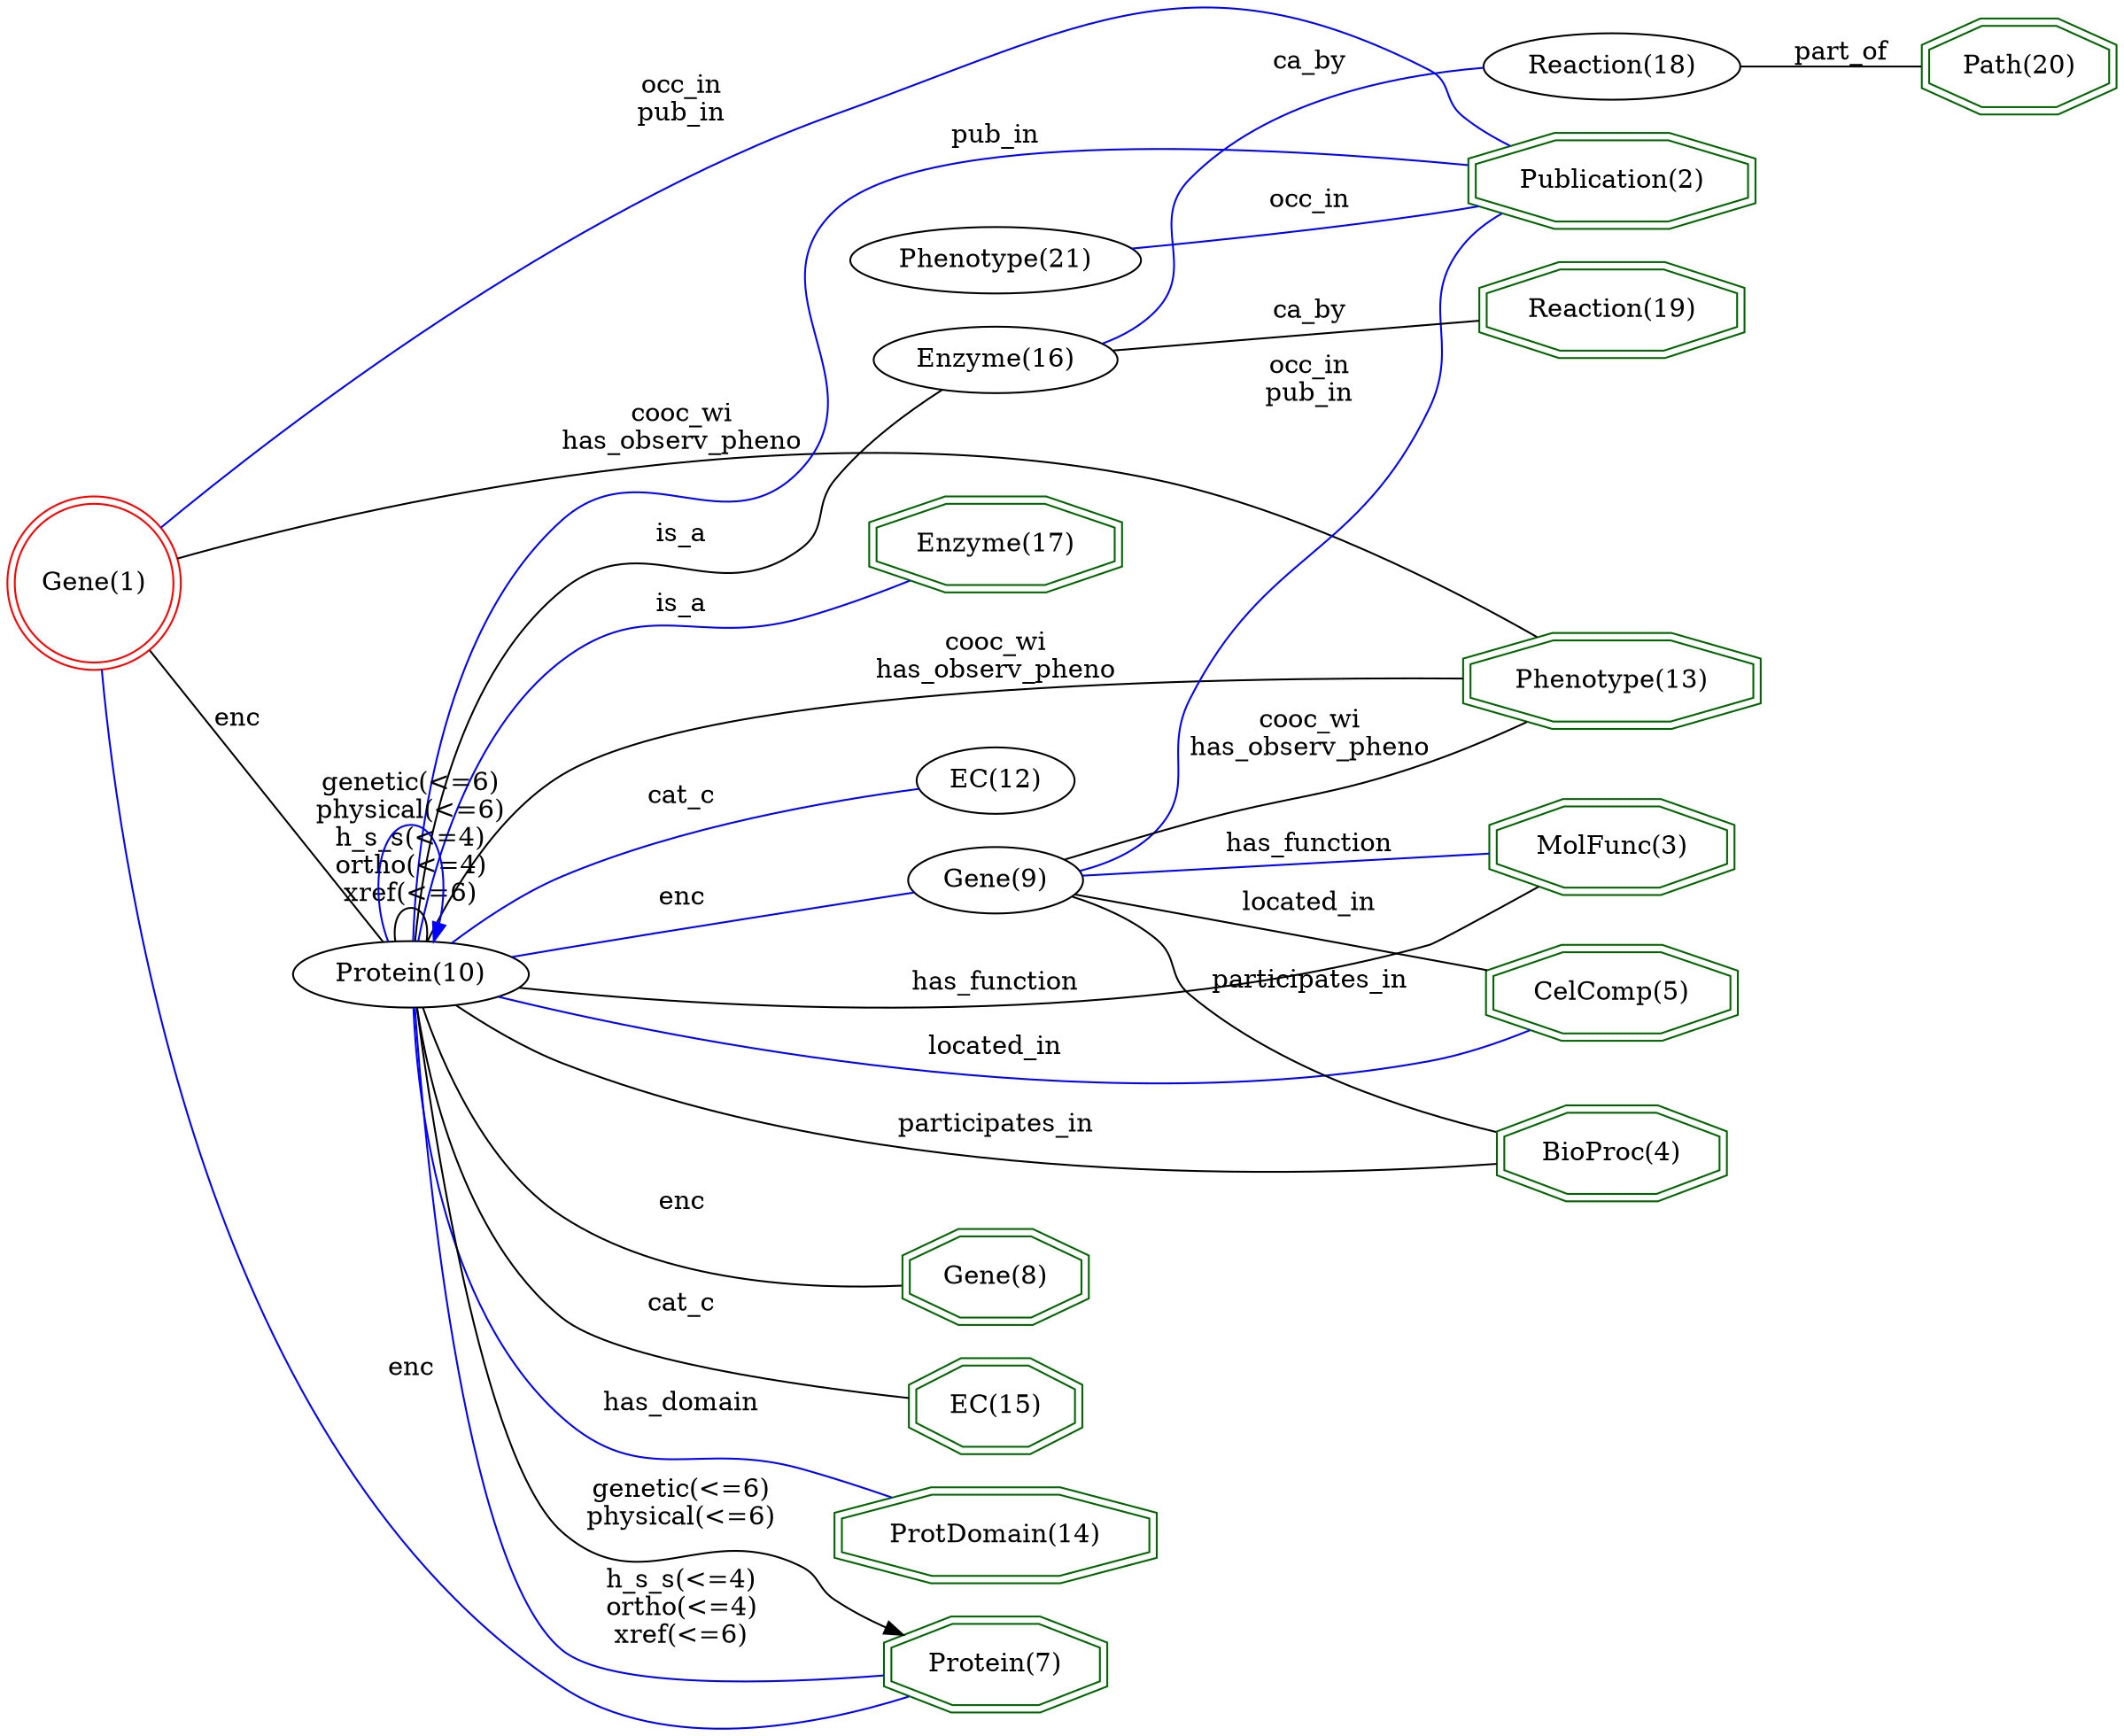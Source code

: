 digraph {
	graph [_draw_="c 9 -#fffffe00 C 7 -#ffffff P 4 0 0 0 868.11 992.95 868.11 992.95 0 ",
		bb="0,0,992.95,868.11",
		dpi=96,
		rankdir=LR,
		xdotversion=1.7
	];
	node [label="\N"];
	"Publication(2)"	[_draw_="c 7 -#006400 p 8 815.31 796.66 815.31 811.57 776.71 822.11 722.12 822.11 683.52 811.57 683.52 796.66 722.12 786.11 776.71 786.11 \
c 7 -#006400 p 8 819.32 793.6 819.32 814.62 777.25 826.11 721.58 826.11 679.51 814.62 679.51 793.6 721.58 782.11 777.25 782.11 ",
		_ldraw_="F 14 11 -Times-Roman c 7 -#000000 T 749.41 799.91 0 80.1 14 -Publication(2) ",
		color=darkgreen,
		height=0.61111,
		pos="749.41,804.11",
		shape=doubleoctagon,
		width=1.9362];
	"Phenotype(13)"	[_draw_="c 7 -#006400 p 8 816.52 530.66 816.52 545.57 777.21 556.11 721.62 556.11 682.31 545.57 682.31 530.66 721.62 520.11 777.21 520.11 \
c 7 -#006400 p 8 820.51 527.58 820.51 548.64 777.74 560.11 721.09 560.11 678.32 548.64 678.32 527.58 721.09 516.11 777.74 516.11 ",
		_ldraw_="F 14 11 -Times-Roman c 7 -#000000 T 749.41 533.91 0 82.43 13 -Phenotype(13) ",
		color=darkgreen,
		height=0.61111,
		pos="749.41,538.11",
		shape=doubleoctagon,
		width=1.9805];
	"MolFunc(3)"	[_draw_="c 7 -#006400 p 8 806.81 419.66 806.81 434.57 773.19 445.11 725.64 445.11 692.02 434.57 692.02 419.66 725.64 409.11 773.19 409.11 \
c 7 -#006400 p 8 810.82 416.72 810.82 437.5 773.8 449.11 725.03 449.11 688.01 437.5 688.01 416.72 725.03 405.11 773.8 405.11 ",
		_ldraw_="F 14 11 -Times-Roman c 7 -#000000 T 749.41 422.91 0 67.66 10 -MolFunc(3) ",
		color=darkgreen,
		height=0.61111,
		pos="749.41,427.11",
		shape=doubleoctagon,
		width=1.7];
	"CelComp(5)"	[_draw_="c 7 -#006400 p 8 808.02 355.66 808.02 370.57 773.69 381.11 725.14 381.11 690.81 370.57 690.81 355.66 725.14 345.11 773.69 345.11 \
c 7 -#006400 p 8 812.01 352.7 812.01 373.53 774.29 385.11 724.54 385.11 686.82 373.53 686.82 352.7 724.54 341.11 774.29 341.11 ",
		_ldraw_="F 14 11 -Times-Roman c 7 -#000000 T 749.41 358.91 0 69.99 10 -CelComp(5) ",
		color=darkgreen,
		height=0.61111,
		pos="749.41,363.11",
		shape=doubleoctagon,
		width=1.7443];
	"BioProc(4)"	[_draw_="c 7 -#006400 p 8 802.87 277.66 802.87 292.57 771.56 303.11 727.27 303.11 695.96 292.57 695.96 277.66 727.27 267.11 771.56 267.11 \
c 7 -#006400 p 8 806.87 274.78 806.87 295.44 772.21 307.11 726.62 307.11 691.96 295.44 691.96 274.78 726.62 263.11 772.21 263.11 ",
		_ldraw_="F 14 11 -Times-Roman c 7 -#000000 T 749.41 280.91 0 62.21 10 -BioProc(4) ",
		color=darkgreen,
		height=0.61111,
		pos="749.41,285.11",
		shape=doubleoctagon,
		width=1.5966];
	"Gene(8)"	[_draw_="c 7 -#006400 p 8 502.35 214.66 502.35 229.57 477.68 240.11 442.79 240.11 418.12 229.57 418.12 214.66 442.79 204.11 477.68 204.11 \
c 7 -#006400 p 8 506.33 212.01 506.33 232.21 478.49 244.11 441.98 244.11 414.14 232.21 414.14 212.01 441.98 200.11 478.49 200.11 ",
		_ldraw_="F 14 11 -Times-Roman c 7 -#000000 T 460.24 217.91 0 45.86 7 -Gene(8) ",
		color=darkgreen,
		height=0.61111,
		pos="460.24,222.11",
		shape=doubleoctagon,
		width=1.286];
	"Path(20)"	[_draw_="c 7 -#006400 p 8 988.86 738.66 988.86 753.57 963.19 764.11 926.89 764.11 901.23 753.57 901.23 738.66 926.89 728.11 963.19 728.11 \
c 7 -#006400 p 8 992.85 735.97 992.85 756.25 963.98 768.11 926.11 768.11 897.23 756.25 897.23 735.97 926.11 724.11 963.98 724.11 ",
		_ldraw_="F 14 11 -Times-Roman c 7 -#000000 T 945.04 741.91 0 48.21 8 -Path(20) ",
		color=darkgreen,
		height=0.61111,
		pos="945.04,746.11",
		shape=doubleoctagon,
		width=1.3307];
	"EC(15)"	[_draw_="c 7 -#006400 p 8 499.46 152.66 499.46 167.57 476.48 178.11 443.99 178.11 421.01 167.57 421.01 152.66 443.99 142.11 476.48 142.11 \
c 7 -#006400 p 8 503.47 150.09 503.47 170.13 477.36 182.11 443.11 182.11 417 170.13 417 150.09 443.11 138.11 477.36 138.11 ",
		_ldraw_="F 14 11 -Times-Roman c 7 -#000000 T 460.24 155.91 0 41.21 6 -EC(15) ",
		color=darkgreen,
		height=0.61111,
		pos="460.24,160.11",
		shape=doubleoctagon,
		width=1.1977];
	"Reaction(19)"	[_draw_="c 7 -#006400 p 8 810.24 680.66 810.24 695.57 774.61 706.11 724.22 706.11 688.59 695.57 688.59 680.66 724.22 670.11 774.61 670.11 \
c 7 -#006400 p 8 814.23 677.67 814.23 698.56 775.19 710.11 723.64 710.11 684.6 698.56 684.6 677.67 723.64 666.11 775.19 666.11 ",
		_ldraw_="F 14 11 -Times-Roman c 7 -#000000 T 749.41 683.91 0 73.08 12 -Reaction(19) ",
		color=darkgreen,
		height=0.61111,
		pos="749.41,688.11",
		shape=doubleoctagon,
		width=1.803];
	"ProtDomain(14)"	[_draw_="c 7 -#006400 p 8 534.09 90.66 534.09 105.57 490.83 116.11 429.64 116.11 386.38 105.57 386.38 90.66 429.64 80.11 490.83 80.11 c 7 \
-#006400 p 8 538.1 87.52 538.1 108.71 491.31 120.11 429.16 120.11 382.37 108.71 382.37 87.52 429.16 76.11 491.31 76.11 ",
		_ldraw_="F 14 11 -Times-Roman c 7 -#000000 T 460.24 93.91 0 91.77 14 -ProtDomain(14) ",
		color=darkgreen,
		height=0.61111,
		pos="460.24,98.111",
		shape=doubleoctagon,
		width=2.1578];
	"Protein(7)"	[_draw_="c 7 -#006400 p 8 509.76 26.66 509.76 41.57 480.75 52.11 439.72 52.11 410.71 41.57 410.71 26.66 439.72 16.11 480.75 16.11 c 7 -#006400 \
p 8 513.74 23.85 513.74 44.37 481.45 56.11 439.02 56.11 406.73 44.37 406.73 23.85 439.02 12.11 481.45 12.11 ",
		_ldraw_="F 14 11 -Times-Roman c 7 -#000000 T 460.24 29.91 0 56.77 10 -Protein(7) ",
		color=darkgreen,
		height=0.61111,
		pos="460.24,34.111",
		shape=doubleoctagon,
		width=1.4931];
	"Enzyme(17)"	[_draw_="c 7 -#006400 p 8 518.72 598.66 518.72 613.57 484.46 624.11 436.01 624.11 401.75 613.57 401.75 598.66 436.01 588.11 484.46 588.11 \
c 7 -#006400 p 8 522.73 595.71 522.73 616.52 485.07 628.11 435.41 628.11 397.74 616.52 397.74 595.71 435.41 584.11 485.07 584.11 ",
		_ldraw_="F 14 11 -Times-Roman c 7 -#000000 T 460.24 601.91 0 69.19 10 -Enzyme(17) ",
		color=darkgreen,
		height=0.61111,
		pos="460.24,606.11",
		shape=doubleoctagon,
		width=1.7291];
	"Gene(1)"	[_draw_="c 7 -#ff0000 e 43.08 579.11 39.15 39.15 c 7 -#ff0000 e 43.08 579.11 43.15 43.15 ",
		_ldraw_="F 14 11 -Times-Roman c 7 -#000000 T 43.08 574.91 0 45.86 7 -Gene(1) ",
		color=red,
		height=1.1966,
		pos="43.077,579.11",
		shape=doublecircle,
		width=1.1966];
	"Gene(1)" -> "Publication(2)"	[_draw_="c 7 -#0000ff B 7 76.24 607.04 133.24 654.44 257.78 748.72 382.55 782.11 483.36 809.09 605.16 810.53 679.68 808.08 ",
		_ldraw_="F 14 11 -Times-Roman c 7 -#000000 T 312.45 792.91 0 37.32 6 -occ_in F 14 11 -Times-Roman c 7 -#000000 T 312.45 778.91 0 38.89 6 \
-pub_in ",
		arrowhead=none,
		color=blue,
		label="occ_in\npub_in",
		lp="312.45,790.11",
		pos="76.24,607.04 133.24,654.44 257.78,748.72 382.55,782.11 483.36,809.09 605.16,810.53 679.68,808.08"];
	"Gene(1)" -> "Phenotype(13)"	[_draw_="c 7 -#000000 B 10 83.62 593.94 168.46 623.54 373.59 683.35 537.92 637.11 546.94 634.57 547.64 630.51 555.92 626.11 606.05 599.46 \
665.78 572.92 705.27 556.07 ",
		_ldraw_="F 14 11 -Times-Roman c 7 -#000000 T 312.45 668.91 0 47.43 7 -cooc_wi F 14 11 -Times-Roman c 7 -#000000 T 312.45 654.91 0 104.2 16 \
-has_observ_pheno ",
		arrowhead=none,
		color=black,
		label="cooc_wi\nhas_observ_pheno",
		lp="312.45,666.11",
		pos="83.622,593.94 168.46,623.54 373.59,683.35 537.92,637.11 546.94,634.57 547.64,630.51 555.92,626.11 606.05,599.46 665.78,572.92 705.27,\
556.07"];
	"Gene(1)" -> "Protein(7)"	[_draw_="c 7 -#0000ff B 7 45.41 536.08 51.38 427.06 83.94 140.09 260.35 19.11 308.19 -13.69 378.57 2.85 421.51 18.21 ",
		_ldraw_="F 14 11 -Times-Roman c 7 -#000000 T 191.97 153.91 0 19.43 3 -enc ",
		arrowhead=none,
		color=blue,
		label=enc,
		lp="191.97,158.11",
		pos="45.407,536.08 51.382,427.06 83.938,140.09 260.35,19.111 308.19,-13.691 378.57,2.8535 421.51,18.212"];
	"Protein(10)"	[_draw_="c 7 -#000000 e 191.97 380.11 50.27 18 ",
		_ldraw_="F 14 11 -Times-Roman c 7 -#000000 T 191.97 375.91 0 63.77 11 -Protein(10) ",
		height=0.5,
		pos="191.97,380.11",
		width=1.3996];
	"Gene(1)" -> "Protein(10)"	[_draw_="c 7 -#000000 B 4 69.33 544.9 100.91 502.12 153.77 430.5 178.06 397.6 ",
		_ldraw_="F 14 11 -Times-Roman c 7 -#000000 T 113.87 499.91 0 19.43 3 -enc ",
		arrowhead=none,
		color=black,
		label=enc,
		lp="113.87,504.11",
		pos="69.328,544.9 100.91,502.12 153.77,430.5 178.06,397.6"];
	"Gene(9)"	[_draw_="c 7 -#000000 e 460.24 430.11 39.15 18 ",
		_ldraw_="F 14 11 -Times-Roman c 7 -#000000 T 460.24 425.91 0 45.86 7 -Gene(9) ",
		height=0.5,
		pos="460.24,430.11",
		width=1.0855];
	"Gene(9)" -> "Publication(2)"	[_draw_="c 7 -#0000ff B 16 497.79 435.36 512.1 439.17 527.54 445.75 537.92 457.11 559.87 481.15 541.52 498.92 555.92 528.11 588.98 595.14 \
630.11 591.66 660.12 660.11 680.53 706.69 647.07 732.83 678.12 773.11 683.08 779.56 689.68 784.69 696.84 788.77 ",
		_ldraw_="F 14 11 -Times-Roman c 7 -#000000 T 608.02 676.91 0 37.32 6 -occ_in F 14 11 -Times-Roman c 7 -#000000 T 608.02 662.91 0 38.89 6 \
-pub_in ",
		arrowhead=none,
		color=blue,
		label="occ_in\npub_in",
		lp="608.02,674.11",
		pos="497.79,435.36 512.1,439.17 527.54,445.75 537.92,457.11 559.87,481.15 541.52,498.92 555.92,528.11 588.98,595.14 630.11,591.66 660.12,\
660.11 680.53,706.69 647.07,732.83 678.12,773.11 683.08,779.56 689.68,784.69 696.84,788.77"];
	"Gene(9)" -> "Phenotype(13)"	[_draw_="c 7 -#000000 B 7 493.71 439.54 533.46 451.38 602.57 472.98 660.12 496.11 676.97 502.89 695.16 511.33 710.63 518.87 ",
		_ldraw_="F 14 11 -Times-Roman c 7 -#000000 T 608.02 512.91 0 47.43 7 -cooc_wi F 14 11 -Times-Roman c 7 -#000000 T 608.02 498.91 0 104.2 16 \
-has_observ_pheno ",
		arrowhead=none,
		color=black,
		label="cooc_wi\nhas_observ_pheno",
		lp="608.02,510.11",
		pos="493.71,439.54 533.46,451.38 602.57,472.98 660.12,496.11 676.97,502.89 695.16,511.33 710.63,518.87"];
	"Gene(9)" -> "MolFunc(3)"	[_draw_="c 7 -#0000ff B 4 499.37 429.71 547.58 429.21 631.15 428.34 688.06 427.74 ",
		_ldraw_="F 14 11 -Times-Roman c 7 -#000000 T 608.02 430.91 0 72.32 12 -has_function ",
		arrowhead=none,
		color=blue,
		label=has_function,
		lp="608.02,435.11",
		pos="499.37,429.71 547.58,429.21 631.15,428.34 688.06,427.74"];
	"Gene(9)" -> "CelComp(5)"	[_draw_="c 7 -#000000 B 4 495.31 422.16 544.41 410.71 635.59 389.43 694.06 375.79 ",
		_ldraw_="F 14 11 -Times-Roman c 7 -#000000 T 608.02 408.91 0 58.31 10 -located_in ",
		arrowhead=none,
		color=black,
		label=located_in,
		lp="608.02,413.11",
		pos="495.31,422.16 544.41,410.71 635.59,389.43 694.06,375.79"];
	"Gene(9)" -> "BioProc(4)"	[_draw_="c 7 -#000000 B 10 494.88 421.45 509.37 416.45 525.74 408.94 537.92 398.11 550.11 387.27 543.74 376.97 555.92 366.11 596.1 330.27 \
654.44 308.76 696.35 297.01 ",
		_ldraw_="F 14 11 -Times-Roman c 7 -#000000 T 608.02 368.91 0 82.41 15 -participates_in ",
		arrowhead=none,
		color=black,
		label=participates_in,
		lp="608.02,373.11",
		pos="494.88,421.45 509.37,416.45 525.74,408.94 537.92,398.11 550.11,387.27 543.74,376.97 555.92,366.11 596.1,330.27 654.44,308.76 696.35,\
297.01"];
	"Phenotype(21)"	[_draw_="c 7 -#000000 e 460.24 850.11 62.35 18 ",
		_ldraw_="F 14 11 -Times-Roman c 7 -#000000 T 460.24 845.91 0 82.43 13 -Phenotype(21) ",
		height=0.5,
		pos="460.24,850.11",
		width=1.7271];
	"Phenotype(21)" -> "Publication(2)"	[_draw_="c 7 -#0000ff B 4 514.91 841.51 561.75 834.01 629.94 823.09 680.55 814.98 ",
		_ldraw_="F 14 11 -Times-Roman c 7 -#000000 T 608.02 835.91 0 37.32 6 -occ_in ",
		arrowhead=none,
		color=blue,
		label=occ_in,
		lp="608.02,840.11",
		pos="514.91,841.51 561.75,834.01 629.94,823.09 680.55,814.98"];
	"Enzyme(16)"	[_draw_="c 7 -#000000 e 460.24 702.11 53.63 18 ",
		_ldraw_="F 14 11 -Times-Roman c 7 -#000000 T 460.24 697.91 0 69.19 10 -Enzyme(16) ",
		height=0.5,
		pos="460.24,702.11",
		width=1.4949];
	"Enzyme(16)" -> "Reaction(19)"	[_draw_="c 7 -#000000 B 7 513.82 699.28 527.52 698.56 542.27 697.79 555.92 697.11 598.69 694.98 646.81 692.73 684.24 691.01 ",
		_ldraw_="F 14 11 -Times-Roman c 7 -#000000 T 608.02 699.91 0 33.43 5 -ca_by ",
		arrowhead=none,
		color=black,
		label=ca_by,
		lp="608.02,704.11",
		pos="513.82,699.28 527.52,698.56 542.27,697.79 555.92,697.11 598.69,694.98 646.81,692.73 684.24,691.01"];
	"Reaction(18)"	[_draw_="c 7 -#000000 e 749.41 746.11 56.04 18 ",
		_ldraw_="F 14 11 -Times-Roman c 7 -#000000 T 749.41 741.91 0 73.08 12 -Reaction(18) ",
		height=0.5,
		pos="749.41,746.11",
		width=1.5631];
	"Enzyme(16)" -> "Reaction(18)"	[_draw_="c 7 -#0000ff B 4 509.63 709.53 562.06 717.56 645.31 730.31 698.38 738.44 ",
		_ldraw_="F 14 11 -Times-Roman c 7 -#000000 T 608.02 733.91 0 33.43 5 -ca_by ",
		arrowhead=none,
		color=blue,
		label=ca_by,
		lp="608.02,738.11",
		pos="509.63,709.53 562.06,717.56 645.31,730.31 698.38,738.44"];
	"Reaction(18)" -> "Path(20)"	[_draw_="c 7 -#000000 B 4 805.9 746.11 834.73 746.11 869.59 746.11 897.07 746.11 ",
		_ldraw_="F 14 11 -Times-Roman c 7 -#000000 T 858.93 748.91 0 40.43 7 -part_of ",
		arrowhead=none,
		color=black,
		label=part_of,
		lp="858.93,753.11",
		pos="805.9,746.11 834.73,746.11 869.59,746.11 897.07,746.11"];
	"Protein(10)" -> "Publication(2)"	[_draw_="c 7 -#0000ff B 7 194.62 398.32 200.33 457.71 221.15 644.41 260.35 688.11 288.63 719.63 555.67 770.22 682.34 792.7 ",
		_ldraw_="F 14 11 -Times-Roman c 7 -#000000 T 460.24 766.91 0 38.89 6 -pub_in ",
		arrowhead=none,
		color=blue,
		label=pub_in,
		lp="460.24,771.11",
		pos="194.62,398.32 200.33,457.71 221.15,644.41 260.35,688.11 288.63,719.63 555.67,770.22 682.34,792.7"];
	"Protein(10)" -> "Phenotype(13)"	[_draw_="c 7 -#000000 B 7 199.72 398.1 209.45 421.46 229.67 461.74 260.35 483.11 326.3 529.04 559.75 537.15 678.27 538.24 ",
		_ldraw_="F 14 11 -Times-Roman c 7 -#000000 T 460.24 549.91 0 47.43 7 -cooc_wi F 14 11 -Times-Roman c 7 -#000000 T 460.24 535.91 0 104.2 16 \
-has_observ_pheno ",
		arrowhead=none,
		color=black,
		label="cooc_wi\nhas_observ_pheno",
		lp="460.24,547.11",
		pos="199.72,398.1 209.45,421.46 229.67,461.74 260.35,483.11 326.3,529.04 559.75,537.15 678.27,538.24"];
	"Protein(10)" -> "MolFunc(3)"	[_draw_="c 7 -#000000 B 7 242.53 379.04 309.67 378.13 433.18 378.35 537.92 389.11 591.3 394.59 651.48 405.99 693.78 414.88 ",
		_ldraw_="F 14 11 -Times-Roman c 7 -#000000 T 460.24 391.91 0 72.32 12 -has_function ",
		arrowhead=none,
		color=black,
		label=has_function,
		lp="460.24,396.11",
		pos="242.53,379.04 309.67,378.13 433.18,378.35 537.92,389.11 591.3,394.59 651.48,405.99 693.78,414.88"];
	"Protein(10)" -> "CelComp(5)"	[_draw_="c 7 -#0000ff B 7 233.69 369.97 271.86 361.03 330.66 348.75 382.55 344.11 489.3 334.58 614.03 345.83 686.82 354.63 ",
		_ldraw_="F 14 11 -Times-Roman c 7 -#000000 T 460.24 346.91 0 58.31 10 -located_in ",
		arrowhead=none,
		color=blue,
		label=located_in,
		lp="460.24,351.11",
		pos="233.69,369.97 271.86,361.03 330.66,348.75 382.55,344.11 489.3,334.58 614.03,345.83 686.82,354.63"];
	"Protein(10)" -> "BioProc(4)"	[_draw_="c 7 -#000000 B 7 216.32 364.24 228.87 356.43 244.89 347.54 260.35 342.11 409.66 289.66 598.85 283.29 691.73 283.77 ",
		_ldraw_="F 14 11 -Times-Roman c 7 -#000000 T 460.24 311.91 0 82.41 15 -participates_in ",
		arrowhead=none,
		color=black,
		label=participates_in,
		lp="460.24,316.11",
		pos="216.32,364.24 228.87,356.43 244.89,347.54 260.35,342.11 409.66,289.66 598.85,283.29 691.73,283.77"];
	"Protein(10)" -> "Gene(8)"	[_draw_="c 7 -#000000 B 7 197.02 361.79 204.36 333.3 222.69 278.88 260.35 252.11 305.32 220.15 370.54 216.21 413.88 217.88 ",
		_ldraw_="F 14 11 -Times-Roman c 7 -#000000 T 312.45 254.91 0 19.43 3 -enc ",
		arrowhead=none,
		color=black,
		label=enc,
		lp="312.45,259.11",
		pos="197.02,361.79 204.36,333.3 222.69,278.88 260.35,252.11 305.32,220.15 370.54,216.21 413.88,217.88"];
	"Protein(10)" -> "EC(15)"	[_draw_="c 7 -#000000 B 7 194.26 362.03 197.87 325.79 211.3 244.15 260.35 202.11 283.47 182.31 365.73 170.12 416.94 164.28 ",
		_ldraw_="F 14 11 -Times-Roman c 7 -#000000 T 312.45 204.91 0 29.53 5 -cat_c ",
		arrowhead=none,
		color=black,
		label=cat_c,
		lp="312.45,209.11",
		pos="194.26,362.03 197.87,325.79 211.3,244.15 260.35,202.11 283.47,182.31 365.73,170.12 416.94,164.28"];
	"Protein(10)" -> "ProtDomain(14)"	[_draw_="c 7 -#0000ff B 10 192.72 361.81 193.17 318.93 200.56 211.25 260.35 154.11 294.86 121.13 318.63 141.1 364.55 128.11 378.66 124.12 \
393.83 119.47 407.81 115.05 ",
		_ldraw_="F 14 11 -Times-Roman c 7 -#000000 T 312.45 156.91 0 67.66 10 -has_domain ",
		arrowhead=none,
		color=blue,
		label=has_domain,
		lp="312.45,161.11",
		pos="192.72,361.81 193.17,318.93 200.56,211.25 260.35,154.11 294.86,121.13 318.63,141.1 364.55,128.11 378.66,124.12 393.83,119.47 407.81,\
115.05"];
	"Protein(10)" -> "Protein(7)"	[_draw_="c 7 -#0000ff B 7 193.61 361.92 196.33 296.87 209.23 77.43 260.35 35.11 281.83 17.33 355.36 21.59 406.72 27.15 ",
		_ldraw_="F 14 11 -Times-Roman c 7 -#000000 T 312.45 65.91 0 64.01 10 -h_s_s(<=4) F 14 11 -Times-Roman c 7 -#000000 T 312.45 51.91 0 61.67 \
10 -ortho(<=4) F 14 11 -Times-Roman c 7 -#000000 T 312.45 37.91 0 54.65 9 -xref(<=6) ",
		arrowhead=none,
		color=blue,
		label="h_s_s(<=4)\northo(<=4)\nxref(<=6)",
		lp="312.45,56.111",
		pos="193.61,361.92 196.33,296.87 209.23,77.432 260.35,35.111 281.83,17.332 355.36,21.587 406.72,27.152"];
	"Protein(10)" -> "Protein(7)"	[_draw_="c 7 -#000000 B 13 194.72 361.91 200.55 305.2 221.2 133.26 260.35 96.11 294.5 63.71 320.23 92.98 364.55 77.11 373.17 74.03 374.34 \
71.15 382.55 67.11 391.92 62.51 402.08 57.89 411.85 53.62 ",
		_hdraw_="S 5 -solid c 7 -#000000 C 7 -#000000 P 3 413.26 56.82 421.06 49.65 410.49 50.39 ",
		_ldraw_="F 14 11 -Times-Roman c 7 -#000000 T 312.45 112.91 0 72.54 12 -genetic(<=6) F 14 11 -Times-Roman c 7 -#000000 T 312.45 98.91 0 78.77 \
13 -physical(<=6) ",
		arrowhead=normal,
		color=black,
		label="genetic(<=6)\nphysical(<=6)",
		lp="312.45,110.11",
		pos="e,421.06,49.646 194.72,361.91 200.55,305.2 221.2,133.26 260.35,96.111 294.5,63.712 320.23,92.976 364.55,77.111 373.17,74.027 374.34,\
71.148 382.55,67.111 391.92,62.51 402.08,57.886 411.85,53.618"];
	"Protein(10)" -> "Enzyme(17)"	[_draw_="c 7 -#0000ff B 7 194.76 398.18 199.22 433.21 214.04 510.56 260.35 552.11 265.93 557.11 349.35 578.69 406.36 593.01 ",
		_ldraw_="F 14 11 -Times-Roman c 7 -#000000 T 312.45 583.91 0 22.55 4 -is_a ",
		arrowhead=none,
		color=blue,
		label=is_a,
		lp="312.45,588.11",
		pos="194.76,398.18 199.22,433.21 214.04,510.56 260.35,552.11 265.93,557.11 349.35,578.69 406.36,593.01"];
	"Protein(10)" -> "Gene(9)"	[_draw_="c 7 -#0000ff B 7 235.71 389.16 243.88 390.85 252.38 392.56 260.35 394.11 317.19 405.16 383.38 416.92 423.25 423.89 ",
		_ldraw_="F 14 11 -Times-Roman c 7 -#000000 T 312.45 415.91 0 19.43 3 -enc ",
		arrowhead=none,
		color=blue,
		label=enc,
		lp="312.45,420.11",
		pos="235.71,389.16 243.88,390.85 252.38,392.56 260.35,394.11 317.19,405.16 383.38,416.92 423.25,423.89"];
	"Protein(10)" -> "Enzyme(16)"	[_draw_="c 7 -#000000 B 13 192.87 398.11 193.69 439.76 201.84 543.31 260.35 597.11 295.26 629.21 322.64 597.92 364.55 620.11 374.28 625.26 \
374.35 629.77 382.55 637.11 401.28 653.87 423.2 672.34 438.8 685.3 ",
		_ldraw_="F 14 11 -Times-Roman c 7 -#000000 T 312.45 622.91 0 22.55 4 -is_a ",
		arrowhead=none,
		color=black,
		label=is_a,
		lp="312.45,627.11",
		pos="192.87,398.11 193.69,439.76 201.84,543.31 260.35,597.11 295.26,629.21 322.64,597.92 364.55,620.11 374.28,625.26 374.35,629.77 382.55,\
637.11 401.28,653.87 423.2,672.34 438.8,685.3"];
	"Protein(10)" -> "Protein(10)"	[_draw_="c 7 -#000000 B 7 184.91 398.26 183.83 407.65 186.18 416.11 191.97 416.11 197.76 416.11 200.11 407.65 199.02 398.26 ",
		_ldraw_="F 14 11 -Times-Roman c 7 -#000000 T 191.97 446.91 0 64.01 10 -h_s_s(<=4) F 14 11 -Times-Roman c 7 -#000000 T 191.97 432.91 0 61.67 \
10 -ortho(<=4) F 14 11 -Times-Roman c 7 -#000000 T 191.97 418.91 0 54.65 9 -xref(<=6) ",
		arrowhead=none,
		color=black,
		label="h_s_s(<=4)\northo(<=4)\nxref(<=6)",
		lp="191.97,437.11",
		pos="184.91,398.26 183.83,407.65 186.18,416.11 191.97,416.11 197.76,416.11 200.11,407.65 199.02,398.26"];
	"Protein(10)" -> "Protein(10)"	[_draw_="c 7 -#0000ff B 7 181.59 398 173.5 422.58 176.96 458.11 191.97 458.11 205.04 458.11 209.35 431.15 204.9 407.95 ",
		_hdraw_="S 5 -solid c 7 -#0000ff C 7 -#0000ff P 3 208.22 406.82 202.34 398 201.44 408.56 ",
		_ldraw_="F 14 11 -Times-Roman c 7 -#000000 T 191.97 474.91 0 72.54 12 -genetic(<=6) F 14 11 -Times-Roman c 7 -#000000 T 191.97 460.91 0 78.77 \
13 -physical(<=6) ",
		arrowhead=normal,
		color=blue,
		label="genetic(<=6)\nphysical(<=6)",
		lp="191.97,472.11",
		pos="e,202.34,398 181.59,398 173.5,422.58 176.96,458.11 191.97,458.11 205.04,458.11 209.35,431.15 204.9,407.95"];
	"EC(12)"	[_draw_="c 7 -#000000 e 460.24 484.11 36.28 18 ",
		_ldraw_="F 14 11 -Times-Roman c 7 -#000000 T 460.24 479.91 0 41.21 6 -EC(12) ",
		height=0.5,
		pos="460.24,484.11",
		width=1.0039];
	"Protein(10)" -> "EC(12)"	[_draw_="c 7 -#0000ff B 7 211.12 396.97 224 408.1 242.16 422.23 260.35 431.11 314.78 457.68 384.32 472.3 425.1 479.15 ",
		_ldraw_="F 14 11 -Times-Roman c 7 -#000000 T 312.45 467.91 0 29.53 5 -cat_c ",
		arrowhead=none,
		color=blue,
		label=cat_c,
		lp="312.45,472.11",
		pos="211.12,396.97 224,408.1 242.16,422.23 260.35,431.11 314.78,457.68 384.32,472.3 425.1,479.15"];
}
